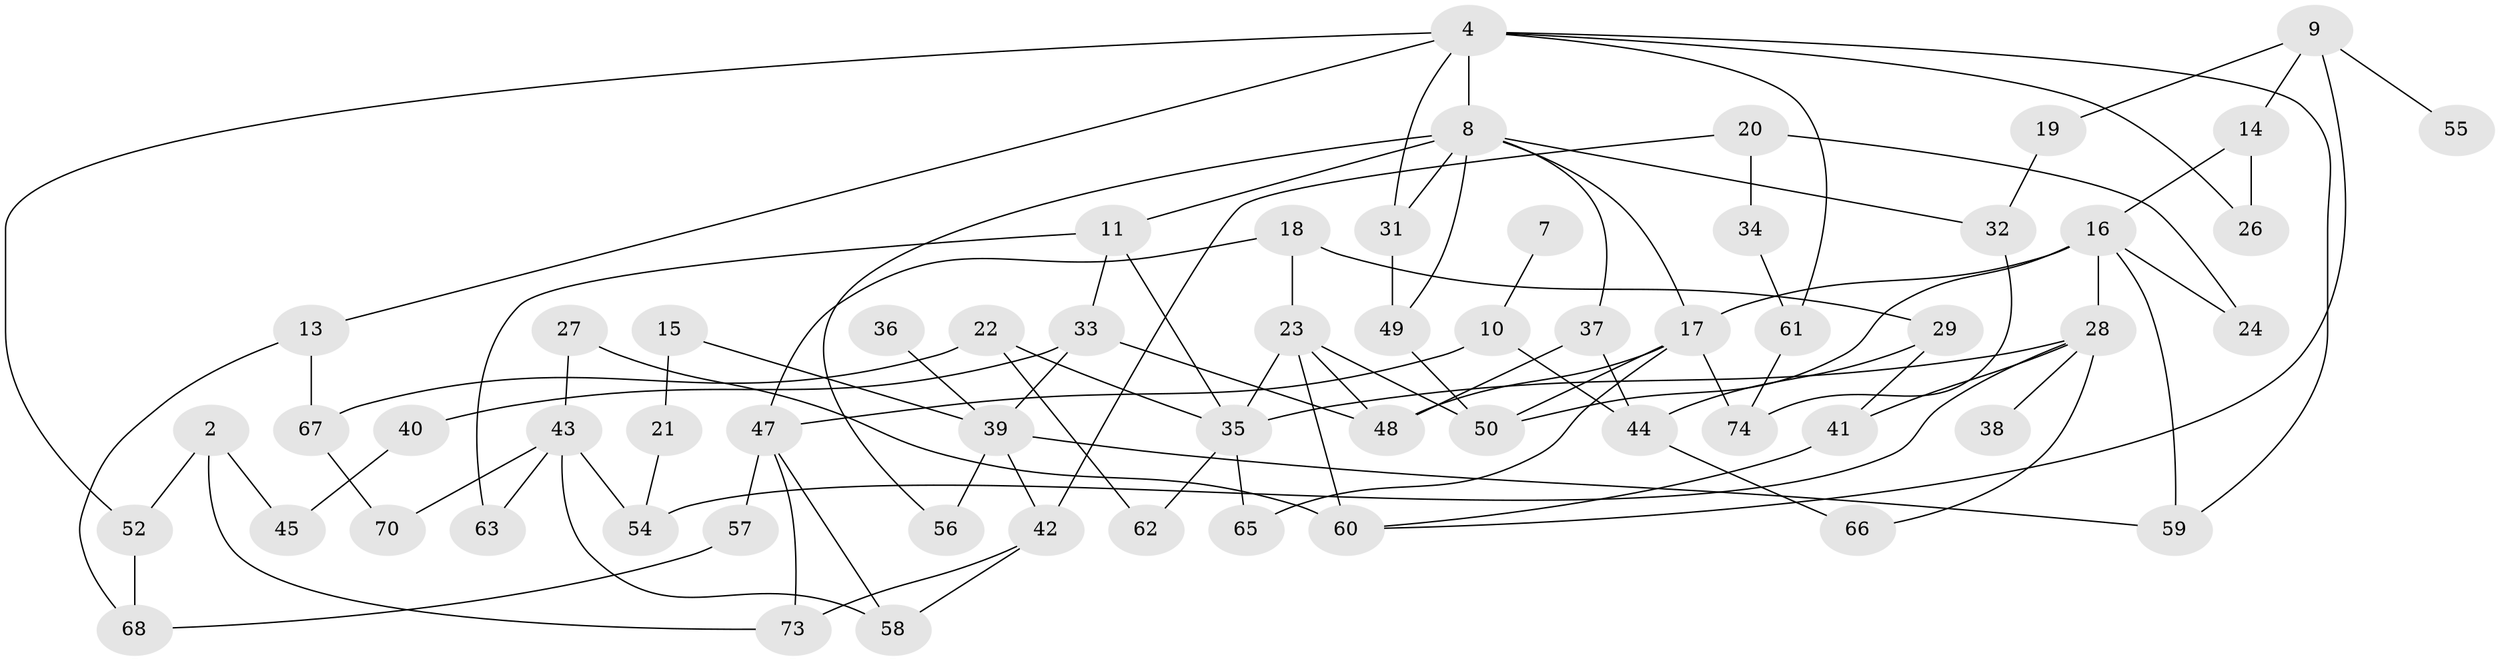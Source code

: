 // original degree distribution, {0: 0.08783783783783784, 2: 0.3108108108108108, 4: 0.12162162162162163, 1: 0.17567567567567569, 5: 0.06756756756756757, 3: 0.22972972972972974, 6: 0.006756756756756757}
// Generated by graph-tools (version 1.1) at 2025/33/03/09/25 02:33:43]
// undirected, 60 vertices, 97 edges
graph export_dot {
graph [start="1"]
  node [color=gray90,style=filled];
  2;
  4;
  7;
  8;
  9;
  10;
  11;
  13;
  14;
  15;
  16;
  17;
  18;
  19;
  20;
  21;
  22;
  23;
  24;
  26;
  27;
  28;
  29;
  31;
  32;
  33;
  34;
  35;
  36;
  37;
  38;
  39;
  40;
  41;
  42;
  43;
  44;
  45;
  47;
  48;
  49;
  50;
  52;
  54;
  55;
  56;
  57;
  58;
  59;
  60;
  61;
  62;
  63;
  65;
  66;
  67;
  68;
  70;
  73;
  74;
  2 -- 45 [weight=1.0];
  2 -- 52 [weight=1.0];
  2 -- 73 [weight=1.0];
  4 -- 8 [weight=1.0];
  4 -- 13 [weight=1.0];
  4 -- 26 [weight=1.0];
  4 -- 31 [weight=1.0];
  4 -- 52 [weight=1.0];
  4 -- 59 [weight=1.0];
  4 -- 61 [weight=1.0];
  7 -- 10 [weight=1.0];
  8 -- 11 [weight=1.0];
  8 -- 17 [weight=1.0];
  8 -- 31 [weight=1.0];
  8 -- 32 [weight=1.0];
  8 -- 37 [weight=1.0];
  8 -- 49 [weight=1.0];
  8 -- 56 [weight=2.0];
  9 -- 14 [weight=1.0];
  9 -- 19 [weight=1.0];
  9 -- 55 [weight=1.0];
  9 -- 60 [weight=1.0];
  10 -- 44 [weight=1.0];
  10 -- 47 [weight=1.0];
  11 -- 33 [weight=1.0];
  11 -- 35 [weight=1.0];
  11 -- 63 [weight=1.0];
  13 -- 67 [weight=1.0];
  13 -- 68 [weight=1.0];
  14 -- 16 [weight=1.0];
  14 -- 26 [weight=1.0];
  15 -- 21 [weight=1.0];
  15 -- 39 [weight=1.0];
  16 -- 17 [weight=1.0];
  16 -- 24 [weight=1.0];
  16 -- 28 [weight=1.0];
  16 -- 50 [weight=1.0];
  16 -- 59 [weight=2.0];
  17 -- 48 [weight=1.0];
  17 -- 50 [weight=1.0];
  17 -- 65 [weight=1.0];
  17 -- 74 [weight=1.0];
  18 -- 23 [weight=1.0];
  18 -- 29 [weight=2.0];
  18 -- 47 [weight=1.0];
  19 -- 32 [weight=1.0];
  20 -- 24 [weight=1.0];
  20 -- 34 [weight=1.0];
  20 -- 42 [weight=1.0];
  21 -- 54 [weight=1.0];
  22 -- 35 [weight=1.0];
  22 -- 62 [weight=1.0];
  22 -- 67 [weight=1.0];
  23 -- 35 [weight=1.0];
  23 -- 48 [weight=1.0];
  23 -- 50 [weight=1.0];
  23 -- 60 [weight=2.0];
  27 -- 43 [weight=1.0];
  27 -- 60 [weight=1.0];
  28 -- 35 [weight=1.0];
  28 -- 38 [weight=1.0];
  28 -- 41 [weight=1.0];
  28 -- 54 [weight=1.0];
  28 -- 66 [weight=1.0];
  29 -- 41 [weight=1.0];
  29 -- 44 [weight=1.0];
  31 -- 49 [weight=1.0];
  32 -- 74 [weight=1.0];
  33 -- 39 [weight=1.0];
  33 -- 40 [weight=1.0];
  33 -- 48 [weight=1.0];
  34 -- 61 [weight=1.0];
  35 -- 62 [weight=1.0];
  35 -- 65 [weight=1.0];
  36 -- 39 [weight=1.0];
  37 -- 44 [weight=1.0];
  37 -- 48 [weight=1.0];
  39 -- 42 [weight=1.0];
  39 -- 56 [weight=1.0];
  39 -- 59 [weight=1.0];
  40 -- 45 [weight=1.0];
  41 -- 60 [weight=1.0];
  42 -- 58 [weight=1.0];
  42 -- 73 [weight=1.0];
  43 -- 54 [weight=1.0];
  43 -- 58 [weight=1.0];
  43 -- 63 [weight=1.0];
  43 -- 70 [weight=1.0];
  44 -- 66 [weight=1.0];
  47 -- 57 [weight=1.0];
  47 -- 58 [weight=1.0];
  47 -- 73 [weight=1.0];
  49 -- 50 [weight=1.0];
  52 -- 68 [weight=1.0];
  57 -- 68 [weight=1.0];
  61 -- 74 [weight=1.0];
  67 -- 70 [weight=1.0];
}
